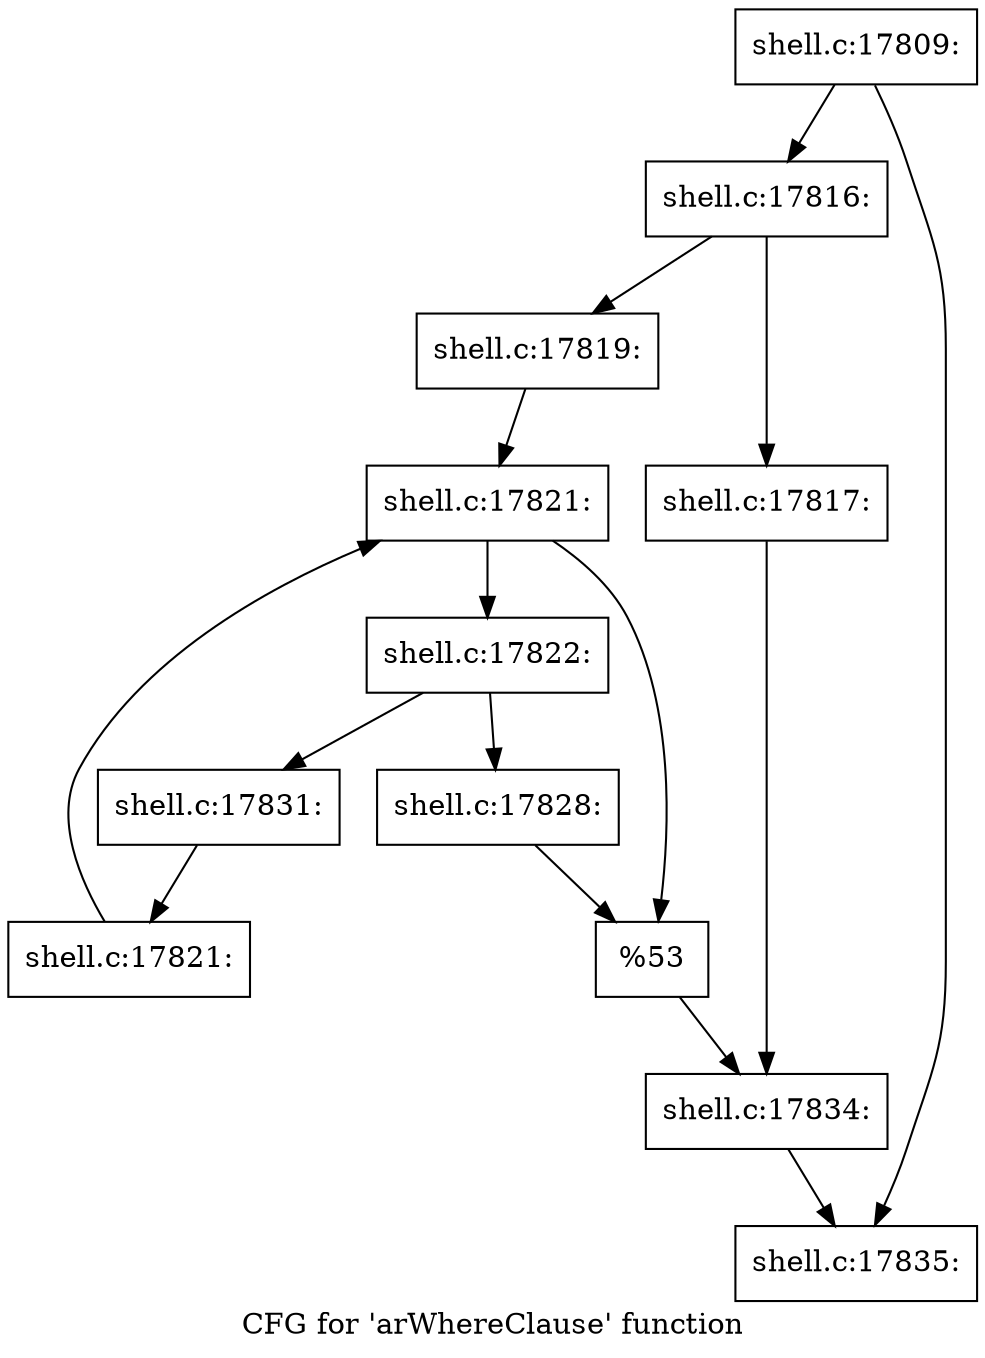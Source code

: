 digraph "CFG for 'arWhereClause' function" {
	label="CFG for 'arWhereClause' function";

	Node0x5602774838d0 [shape=record,label="{shell.c:17809:}"];
	Node0x5602774838d0 -> Node0x5602774970b0;
	Node0x5602774838d0 -> Node0x560277497100;
	Node0x5602774970b0 [shape=record,label="{shell.c:17816:}"];
	Node0x5602774970b0 -> Node0x5602774975b0;
	Node0x5602774970b0 -> Node0x560277497650;
	Node0x5602774975b0 [shape=record,label="{shell.c:17817:}"];
	Node0x5602774975b0 -> Node0x560277497600;
	Node0x560277497650 [shape=record,label="{shell.c:17819:}"];
	Node0x560277497650 -> Node0x560277498760;
	Node0x560277498760 [shape=record,label="{shell.c:17821:}"];
	Node0x560277498760 -> Node0x560277498980;
	Node0x560277498760 -> Node0x5602774985b0;
	Node0x560277498980 [shape=record,label="{shell.c:17822:}"];
	Node0x560277498980 -> Node0x560277499fe0;
	Node0x560277498980 -> Node0x56027749a2e0;
	Node0x560277499fe0 [shape=record,label="{shell.c:17828:}"];
	Node0x560277499fe0 -> Node0x5602774985b0;
	Node0x56027749a2e0 [shape=record,label="{shell.c:17831:}"];
	Node0x56027749a2e0 -> Node0x5602774988f0;
	Node0x5602774988f0 [shape=record,label="{shell.c:17821:}"];
	Node0x5602774988f0 -> Node0x560277498760;
	Node0x5602774985b0 [shape=record,label="{%53}"];
	Node0x5602774985b0 -> Node0x560277497600;
	Node0x560277497600 [shape=record,label="{shell.c:17834:}"];
	Node0x560277497600 -> Node0x560277497100;
	Node0x560277497100 [shape=record,label="{shell.c:17835:}"];
}
